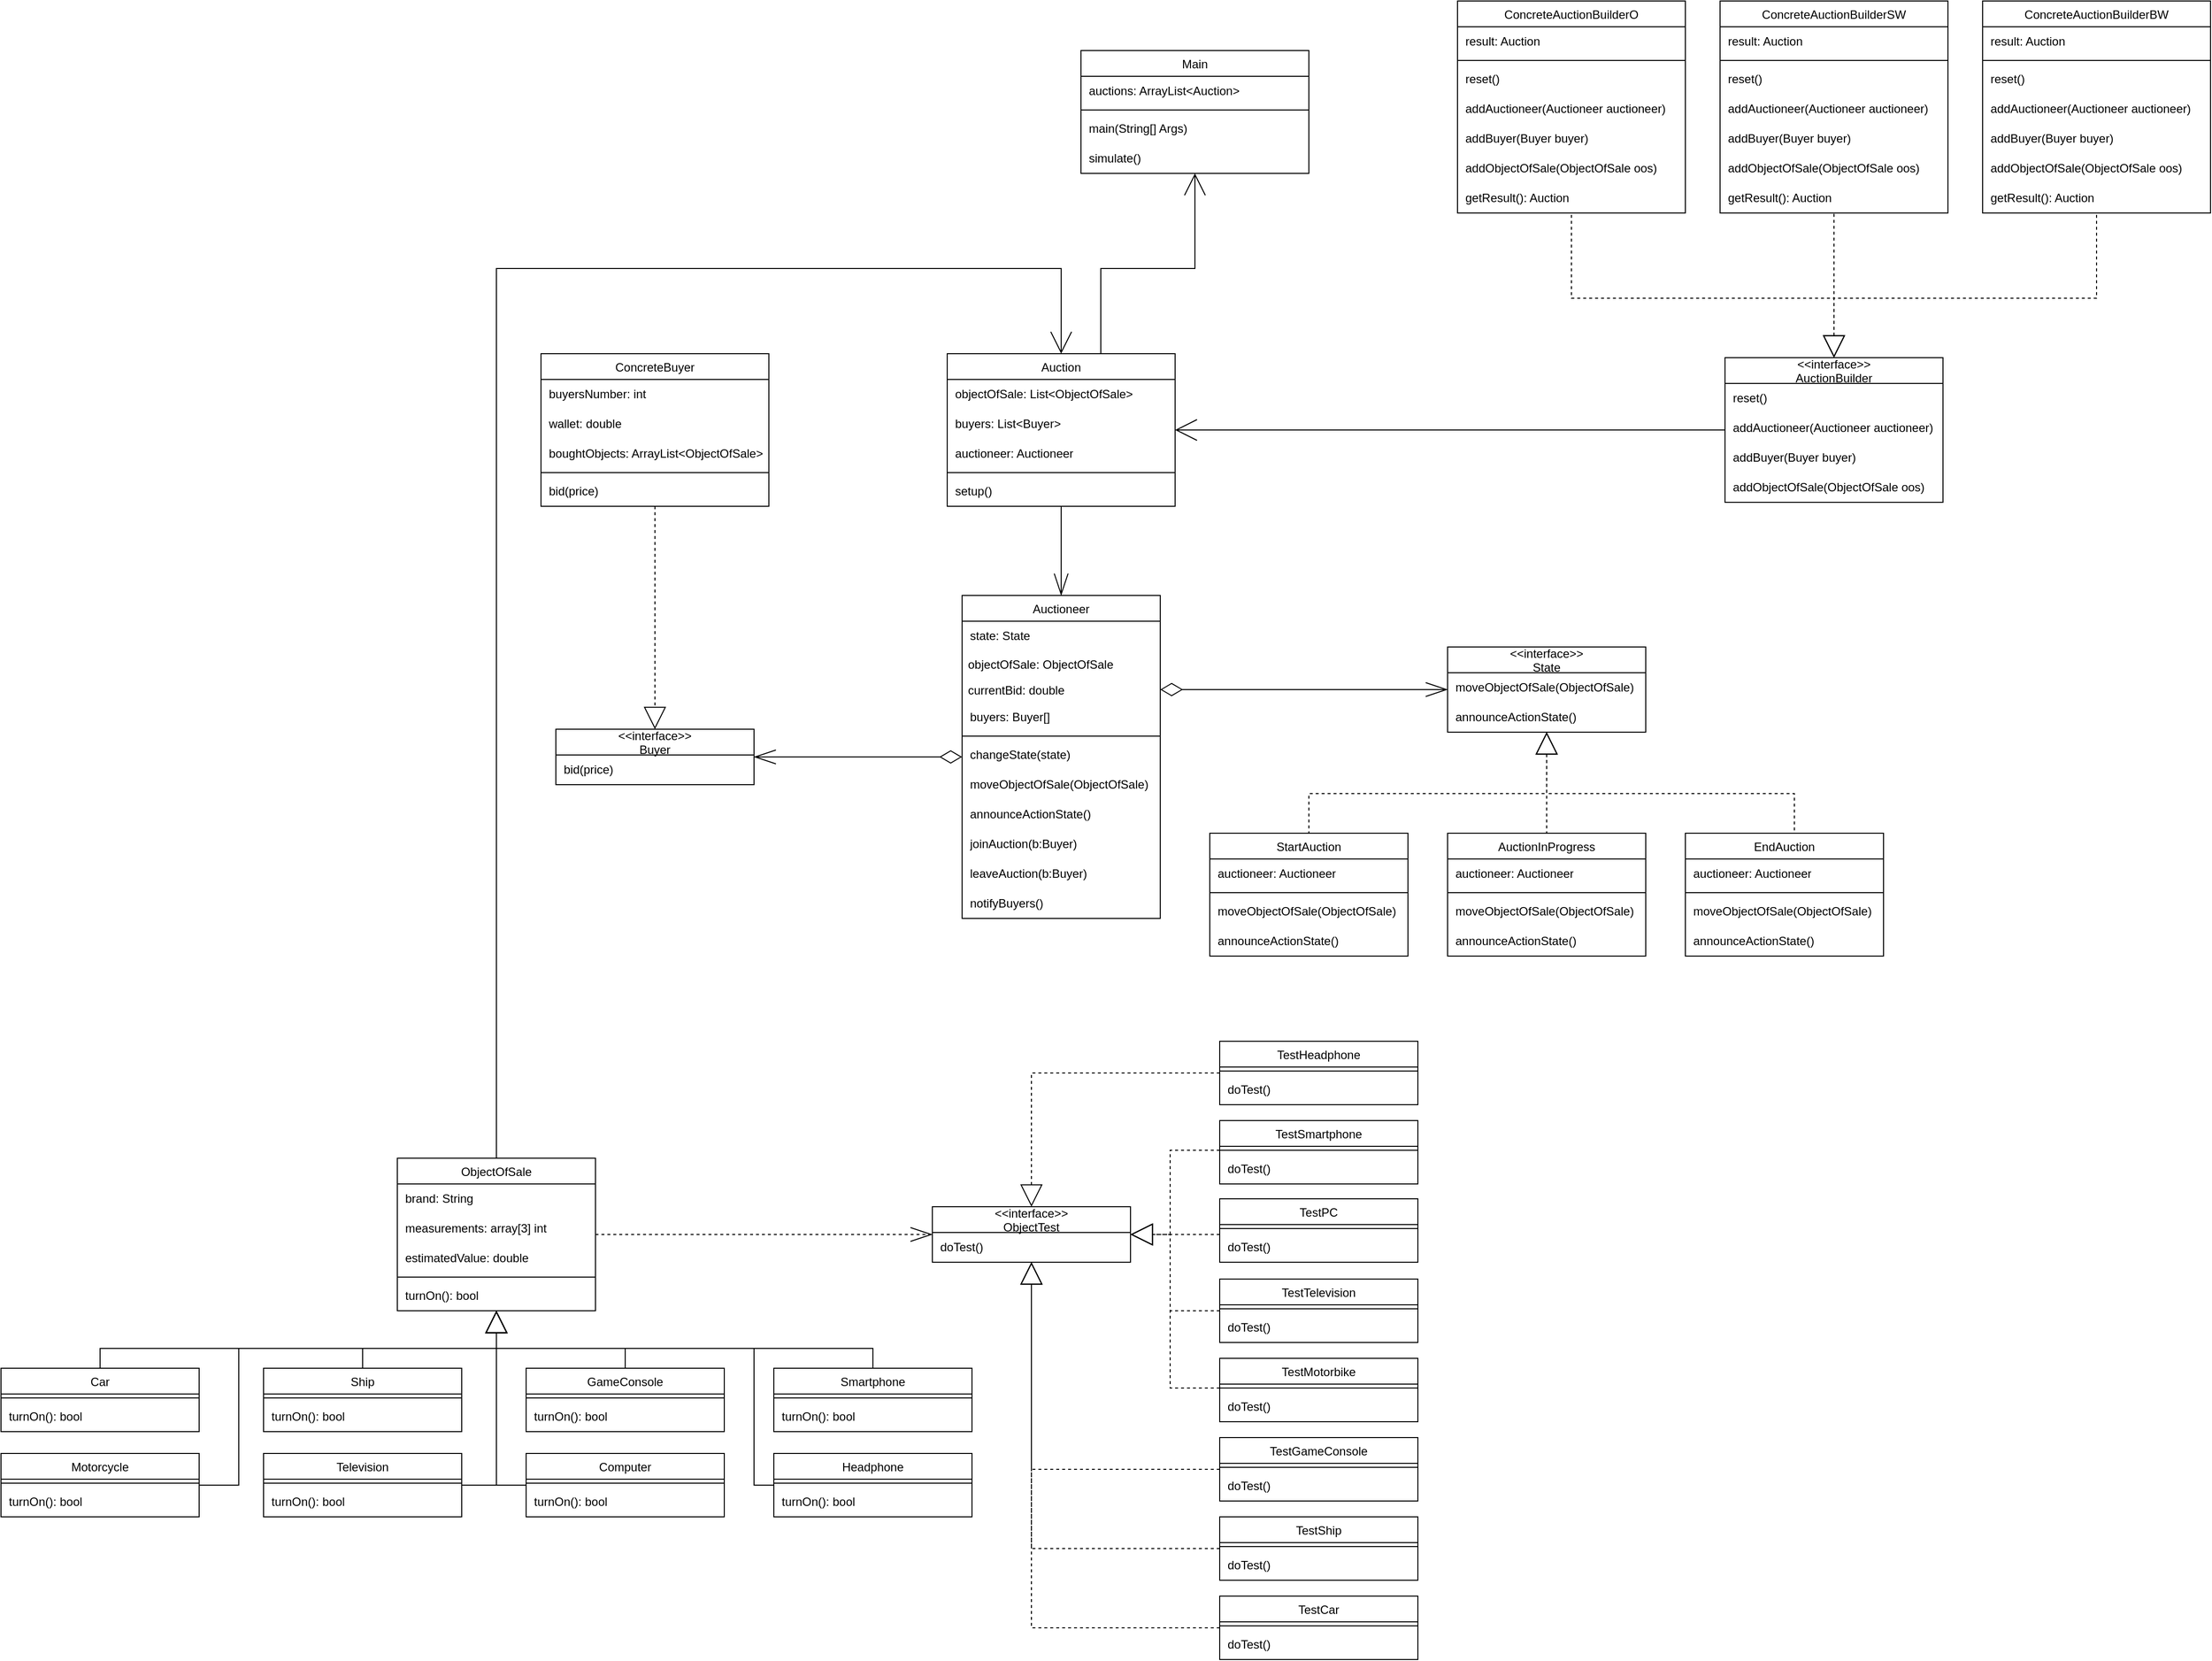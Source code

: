 <mxfile version="16.5.1" type="device"><diagram id="S0z_V49kgDmm9LstlY_D" name="Page-1"><mxGraphModel dx="1384" dy="865" grid="1" gridSize="10" guides="1" tooltips="1" connect="1" arrows="1" fold="1" page="1" pageScale="1" pageWidth="1169" pageHeight="827" math="0" shadow="0"><root><mxCell id="0"/><mxCell id="1" parent="0"/><mxCell id="JPZXqIhv289OIv8_Z3Oy-52" style="edgeStyle=orthogonalEdgeStyle;rounded=0;orthogonalLoop=1;jettySize=auto;html=1;endArrow=block;endFill=0;strokeWidth=1;endSize=20;entryX=0.5;entryY=1;entryDx=0;entryDy=0;exitX=0.5;exitY=0;exitDx=0;exitDy=0;" parent="1" source="BZrpKXPaEU6cfir1l4yu-30" target="BZrpKXPaEU6cfir1l4yu-25" edge="1"><mxGeometry relative="1" as="geometry"><mxPoint x="520.0" y="1272" as="targetPoint"/><Array as="points"><mxPoint x="120" y="1370"/><mxPoint x="520" y="1370"/></Array><mxPoint x="125" y="1430" as="sourcePoint"/></mxGeometry></mxCell><mxCell id="JPZXqIhv289OIv8_Z3Oy-53" style="edgeStyle=orthogonalEdgeStyle;rounded=0;orthogonalLoop=1;jettySize=auto;html=1;endArrow=block;endFill=0;endSize=20;entryX=0.5;entryY=1;entryDx=0;entryDy=0;exitX=0.5;exitY=0;exitDx=0;exitDy=0;" parent="1" source="BZrpKXPaEU6cfir1l4yu-38" target="BZrpKXPaEU6cfir1l4yu-25" edge="1"><mxGeometry relative="1" as="geometry"><mxPoint x="520.0" y="1272" as="targetPoint"/><Array as="points"><mxPoint x="385" y="1370"/><mxPoint x="520" y="1370"/></Array><mxPoint x="385" y="1430" as="sourcePoint"/></mxGeometry></mxCell><mxCell id="JPZXqIhv289OIv8_Z3Oy-54" style="edgeStyle=orthogonalEdgeStyle;rounded=0;orthogonalLoop=1;jettySize=auto;html=1;endArrow=block;endFill=0;endSize=20;exitX=0.5;exitY=0;exitDx=0;exitDy=0;" parent="1" source="BZrpKXPaEU6cfir1l4yu-42" target="BZrpKXPaEU6cfir1l4yu-25" edge="1"><mxGeometry relative="1" as="geometry"><mxPoint x="520.0" y="1272" as="targetPoint"/><Array as="points"><mxPoint x="650" y="1370"/><mxPoint x="520" y="1370"/></Array><mxPoint x="645" y="1430" as="sourcePoint"/></mxGeometry></mxCell><mxCell id="JPZXqIhv289OIv8_Z3Oy-55" style="edgeStyle=orthogonalEdgeStyle;rounded=0;orthogonalLoop=1;jettySize=auto;html=1;endArrow=block;endFill=0;endSize=20;entryX=0.5;entryY=1;entryDx=0;entryDy=0;exitX=0.5;exitY=0;exitDx=0;exitDy=0;" parent="1" source="BZrpKXPaEU6cfir1l4yu-46" target="BZrpKXPaEU6cfir1l4yu-25" edge="1"><mxGeometry relative="1" as="geometry"><mxPoint x="520.0" y="1272" as="targetPoint"/><Array as="points"><mxPoint x="900" y="1370"/><mxPoint x="520" y="1370"/></Array><mxPoint x="895" y="1430" as="sourcePoint"/></mxGeometry></mxCell><mxCell id="JPZXqIhv289OIv8_Z3Oy-96" style="edgeStyle=orthogonalEdgeStyle;rounded=0;orthogonalLoop=1;jettySize=auto;html=1;endArrow=block;endFill=0;endSize=20;strokeWidth=1;entryX=0.5;entryY=1;entryDx=0;entryDy=0;exitX=1;exitY=0.5;exitDx=0;exitDy=0;" parent="1" source="BZrpKXPaEU6cfir1l4yu-62" target="BZrpKXPaEU6cfir1l4yu-25" edge="1"><mxGeometry relative="1" as="geometry"><mxPoint x="520.0" y="1272" as="targetPoint"/><Array as="points"><mxPoint x="260" y="1508"/><mxPoint x="260" y="1370"/><mxPoint x="520" y="1370"/></Array><mxPoint x="230" y="1775" as="sourcePoint"/></mxGeometry></mxCell><mxCell id="JPZXqIhv289OIv8_Z3Oy-97" style="edgeStyle=orthogonalEdgeStyle;rounded=0;orthogonalLoop=1;jettySize=auto;html=1;endArrow=block;endFill=0;endSize=20;strokeWidth=1;exitX=1;exitY=0.5;exitDx=0;exitDy=0;entryX=0.5;entryY=1;entryDx=0;entryDy=0;" parent="1" source="BZrpKXPaEU6cfir1l4yu-58" target="BZrpKXPaEU6cfir1l4yu-25" edge="1"><mxGeometry relative="1" as="geometry"><mxPoint x="520" y="1302" as="targetPoint"/><Array as="points"><mxPoint x="520" y="1508"/></Array><mxPoint x="490" y="1775" as="sourcePoint"/></mxGeometry></mxCell><mxCell id="JPZXqIhv289OIv8_Z3Oy-98" style="edgeStyle=orthogonalEdgeStyle;rounded=0;orthogonalLoop=1;jettySize=auto;html=1;endArrow=block;endFill=0;endSize=20;strokeWidth=1;entryX=0.5;entryY=1;entryDx=0;entryDy=0;exitX=0;exitY=0.5;exitDx=0;exitDy=0;" parent="1" source="BZrpKXPaEU6cfir1l4yu-54" target="BZrpKXPaEU6cfir1l4yu-25" edge="1"><mxGeometry relative="1" as="geometry"><mxPoint x="520.0" y="1272" as="targetPoint"/><Array as="points"><mxPoint x="520" y="1508"/></Array><mxPoint x="550" y="1775" as="sourcePoint"/></mxGeometry></mxCell><mxCell id="JPZXqIhv289OIv8_Z3Oy-99" style="edgeStyle=orthogonalEdgeStyle;rounded=0;orthogonalLoop=1;jettySize=auto;html=1;endArrow=block;endFill=0;endSize=20;strokeWidth=1;exitX=0;exitY=0.5;exitDx=0;exitDy=0;" parent="1" source="BZrpKXPaEU6cfir1l4yu-50" target="BZrpKXPaEU6cfir1l4yu-25" edge="1"><mxGeometry relative="1" as="geometry"><mxPoint x="520.0" y="1272" as="targetPoint"/><Array as="points"><mxPoint x="780" y="1508"/><mxPoint x="780" y="1370"/><mxPoint x="520" y="1370"/></Array><mxPoint x="800" y="1745" as="sourcePoint"/></mxGeometry></mxCell><mxCell id="JPZXqIhv289OIv8_Z3Oy-118" style="edgeStyle=orthogonalEdgeStyle;rounded=0;orthogonalLoop=1;jettySize=auto;html=1;entryX=0.5;entryY=1;entryDx=0;entryDy=0;endArrow=block;endFill=0;endSize=20;strokeWidth=1;dashed=1;" parent="1" source="sy7Hfy2eWC3mroqziAC_-1" target="BZrpKXPaEU6cfir1l4yu-66" edge="1"><mxGeometry relative="1" as="geometry"><mxPoint x="1065" y="1360" as="targetPoint"/></mxGeometry></mxCell><mxCell id="JPZXqIhv289OIv8_Z3Oy-121" style="edgeStyle=orthogonalEdgeStyle;rounded=0;orthogonalLoop=1;jettySize=auto;html=1;dashed=1;endArrow=block;endFill=0;endSize=20;strokeWidth=1;entryX=1;entryY=0.5;entryDx=0;entryDy=0;" parent="1" source="sy7Hfy2eWC3mroqziAC_-15" target="BZrpKXPaEU6cfir1l4yu-66" edge="1"><mxGeometry relative="1" as="geometry"><mxPoint x="1170" y="1255" as="targetPoint"/><Array as="points"><mxPoint x="1200" y="1410"/><mxPoint x="1200" y="1255"/></Array></mxGeometry></mxCell><mxCell id="JPZXqIhv289OIv8_Z3Oy-119" style="edgeStyle=orthogonalEdgeStyle;rounded=0;orthogonalLoop=1;jettySize=auto;html=1;dashed=1;endArrow=block;endFill=0;endSize=20;strokeWidth=1;entryX=0.5;entryY=1;entryDx=0;entryDy=0;" parent="1" source="sy7Hfy2eWC3mroqziAC_-7" target="BZrpKXPaEU6cfir1l4yu-66" edge="1"><mxGeometry relative="1" as="geometry"><mxPoint x="1065" y="1360" as="targetPoint"/></mxGeometry></mxCell><mxCell id="JPZXqIhv289OIv8_Z3Oy-122" style="edgeStyle=orthogonalEdgeStyle;rounded=0;orthogonalLoop=1;jettySize=auto;html=1;dashed=1;endArrow=block;endFill=0;endSize=20;strokeWidth=1;entryX=1;entryY=0.5;entryDx=0;entryDy=0;" parent="1" source="sy7Hfy2eWC3mroqziAC_-18" target="BZrpKXPaEU6cfir1l4yu-66" edge="1"><mxGeometry relative="1" as="geometry"><mxPoint x="1170" y="1255" as="targetPoint"/><Array as="points"><mxPoint x="1200" y="1332"/><mxPoint x="1200" y="1255"/></Array></mxGeometry></mxCell><mxCell id="JPZXqIhv289OIv8_Z3Oy-120" style="edgeStyle=orthogonalEdgeStyle;rounded=0;orthogonalLoop=1;jettySize=auto;html=1;dashed=1;endArrow=block;endFill=0;endSize=20;strokeWidth=1;entryX=0.5;entryY=1;entryDx=0;entryDy=0;" parent="1" source="sy7Hfy2eWC3mroqziAC_-12" target="BZrpKXPaEU6cfir1l4yu-66" edge="1"><mxGeometry relative="1" as="geometry"><mxPoint x="1065" y="1360" as="targetPoint"/></mxGeometry></mxCell><mxCell id="JPZXqIhv289OIv8_Z3Oy-123" style="edgeStyle=orthogonalEdgeStyle;rounded=0;orthogonalLoop=1;jettySize=auto;html=1;dashed=1;endArrow=block;endFill=0;endSize=20;strokeWidth=1;" parent="1" source="sy7Hfy2eWC3mroqziAC_-21" target="BZrpKXPaEU6cfir1l4yu-66" edge="1"><mxGeometry relative="1" as="geometry"><mxPoint x="1170" y="1255" as="targetPoint"/><Array as="points"><mxPoint x="1240" y="1255"/><mxPoint x="1240" y="1255"/></Array></mxGeometry></mxCell><mxCell id="JPZXqIhv289OIv8_Z3Oy-124" style="edgeStyle=orthogonalEdgeStyle;rounded=0;orthogonalLoop=1;jettySize=auto;html=1;dashed=1;endArrow=block;endFill=0;endSize=20;strokeWidth=1;entryX=1;entryY=0.5;entryDx=0;entryDy=0;" parent="1" source="sy7Hfy2eWC3mroqziAC_-24" target="BZrpKXPaEU6cfir1l4yu-66" edge="1"><mxGeometry relative="1" as="geometry"><mxPoint x="1170" y="1255" as="targetPoint"/><Array as="points"><mxPoint x="1200" y="1170"/><mxPoint x="1200" y="1255"/></Array></mxGeometry></mxCell><mxCell id="JPZXqIhv289OIv8_Z3Oy-125" style="edgeStyle=orthogonalEdgeStyle;rounded=0;orthogonalLoop=1;jettySize=auto;html=1;dashed=1;endArrow=block;endFill=0;endSize=20;strokeWidth=1;entryX=0.5;entryY=0;entryDx=0;entryDy=0;" parent="1" source="sy7Hfy2eWC3mroqziAC_-27" target="BZrpKXPaEU6cfir1l4yu-66" edge="1"><mxGeometry relative="1" as="geometry"><mxPoint x="1065" y="1150" as="targetPoint"/></mxGeometry></mxCell><mxCell id="JPZXqIhv289OIv8_Z3Oy-126" style="edgeStyle=orthogonalEdgeStyle;rounded=0;orthogonalLoop=1;jettySize=auto;html=1;dashed=1;endArrow=openThin;endFill=0;endSize=20;strokeWidth=1;exitX=1;exitY=0.5;exitDx=0;exitDy=0;entryX=0;entryY=0.5;entryDx=0;entryDy=0;" parent="1" source="BZrpKXPaEU6cfir1l4yu-25" target="BZrpKXPaEU6cfir1l4yu-66" edge="1"><mxGeometry relative="1" as="geometry"><mxPoint x="620" y="1255" as="sourcePoint"/><mxPoint x="920" y="1255" as="targetPoint"/></mxGeometry></mxCell><mxCell id="JPZXqIhv289OIv8_Z3Oy-169" style="edgeStyle=orthogonalEdgeStyle;rounded=0;orthogonalLoop=1;jettySize=auto;html=1;startArrow=none;startFill=0;startSize=20;endArrow=openThin;endFill=0;endSize=20;strokeWidth=1;entryX=0.5;entryY=0;entryDx=0;entryDy=0;exitX=0.5;exitY=1;exitDx=0;exitDy=0;" parent="1" source="BZrpKXPaEU6cfir1l4yu-20" target="wPXCqgzcHqUzx6HXHm6y-69" edge="1"><mxGeometry relative="1" as="geometry"><mxPoint x="1090" y="1000" as="sourcePoint"/><Array as="points"><mxPoint x="1090" y="590"/><mxPoint x="1090" y="590"/></Array></mxGeometry></mxCell><mxCell id="JPZXqIhv289OIv8_Z3Oy-168" style="edgeStyle=orthogonalEdgeStyle;rounded=0;orthogonalLoop=1;jettySize=auto;html=1;dashed=1;startArrow=none;startFill=0;startSize=20;endArrow=block;endFill=0;endSize=20;strokeWidth=1;entryX=0.5;entryY=0;entryDx=0;entryDy=0;exitX=0.5;exitY=1;exitDx=0;exitDy=0;" parent="1" source="BZrpKXPaEU6cfir1l4yu-11" target="BZrpKXPaEU6cfir1l4yu-5" edge="1"><mxGeometry relative="1" as="geometry"><mxPoint x="675" y="1000" as="sourcePoint"/><mxPoint x="675" y="878" as="targetPoint"/></mxGeometry></mxCell><mxCell id="JPZXqIhv289OIv8_Z3Oy-167" style="edgeStyle=orthogonalEdgeStyle;rounded=0;orthogonalLoop=1;jettySize=auto;html=1;endArrow=openThin;endFill=0;endSize=20;strokeWidth=1;startArrow=diamondThin;startFill=0;startSize=20;exitX=0;exitY=0.5;exitDx=0;exitDy=0;entryX=1;entryY=0.5;entryDx=0;entryDy=0;" parent="1" source="wPXCqgzcHqUzx6HXHm6y-69" target="BZrpKXPaEU6cfir1l4yu-5" edge="1"><mxGeometry relative="1" as="geometry"><mxPoint x="780" y="773" as="targetPoint"/></mxGeometry></mxCell><mxCell id="wPXCqgzcHqUzx6HXHm6y-69" value="Auctioneer" style="swimlane;fontStyle=0;childLayout=stackLayout;horizontal=1;startSize=26;fillColor=none;horizontalStack=0;resizeParent=1;resizeParentMax=0;resizeLast=0;collapsible=1;marginBottom=0;" parent="1" vertex="1"><mxGeometry x="990" y="610" width="200" height="326" as="geometry"/></mxCell><mxCell id="wPXCqgzcHqUzx6HXHm6y-56" value="state: State" style="shape=partialRectangle;html=1;whiteSpace=wrap;connectable=0;fillColor=none;top=0;left=0;bottom=0;right=0;align=left;spacingLeft=6;overflow=hidden;" parent="wPXCqgzcHqUzx6HXHm6y-69" vertex="1"><mxGeometry y="26" width="200" height="30" as="geometry"/></mxCell><mxCell id="wPXCqgzcHqUzx6HXHm6y-71" value="objectOfSale: ObjectOfSale" style="text;strokeColor=none;fillColor=none;align=left;verticalAlign=top;spacingLeft=4;spacingRight=4;overflow=hidden;rotatable=0;points=[[0,0.5],[1,0.5]];portConstraint=eastwest;" parent="wPXCqgzcHqUzx6HXHm6y-69" vertex="1"><mxGeometry y="56" width="200" height="26" as="geometry"/></mxCell><mxCell id="wPXCqgzcHqUzx6HXHm6y-74" value="currentBid: double" style="text;strokeColor=none;fillColor=none;align=left;verticalAlign=top;spacingLeft=4;spacingRight=4;overflow=hidden;rotatable=0;points=[[0,0.5],[1,0.5]];portConstraint=eastwest;" parent="wPXCqgzcHqUzx6HXHm6y-69" vertex="1"><mxGeometry y="82" width="200" height="26" as="geometry"/></mxCell><mxCell id="BZrpKXPaEU6cfir1l4yu-1" value="buyers: Buyer[]" style="shape=partialRectangle;html=1;whiteSpace=wrap;connectable=0;fillColor=none;top=0;left=0;bottom=0;right=0;align=left;spacingLeft=6;overflow=hidden;" parent="wPXCqgzcHqUzx6HXHm6y-69" vertex="1"><mxGeometry y="108" width="200" height="30" as="geometry"/></mxCell><mxCell id="wPXCqgzcHqUzx6HXHm6y-73" value="" style="line;strokeWidth=1;fillColor=none;align=left;verticalAlign=middle;spacingTop=-1;spacingLeft=3;spacingRight=3;rotatable=0;labelPosition=right;points=[];portConstraint=eastwest;" parent="wPXCqgzcHqUzx6HXHm6y-69" vertex="1"><mxGeometry y="138" width="200" height="8" as="geometry"/></mxCell><mxCell id="BZrpKXPaEU6cfir1l4yu-76" value="changeState(state)" style="shape=partialRectangle;html=1;whiteSpace=wrap;connectable=0;fillColor=none;top=0;left=0;bottom=0;right=0;align=left;spacingLeft=6;overflow=hidden;" parent="wPXCqgzcHqUzx6HXHm6y-69" vertex="1"><mxGeometry y="146" width="200" height="30" as="geometry"/></mxCell><mxCell id="wPXCqgzcHqUzx6HXHm6y-76" value="moveObjectOfSale(ObjectOfSale)" style="shape=partialRectangle;html=1;whiteSpace=wrap;connectable=0;fillColor=none;top=0;left=0;bottom=0;right=0;align=left;spacingLeft=6;overflow=hidden;" parent="wPXCqgzcHqUzx6HXHm6y-69" vertex="1"><mxGeometry y="176" width="200" height="30" as="geometry"/></mxCell><mxCell id="wPXCqgzcHqUzx6HXHm6y-77" value="announceActionState()" style="shape=partialRectangle;html=1;whiteSpace=wrap;connectable=0;fillColor=none;top=0;left=0;bottom=0;right=0;align=left;spacingLeft=6;overflow=hidden;" parent="wPXCqgzcHqUzx6HXHm6y-69" vertex="1"><mxGeometry y="206" width="200" height="30" as="geometry"/></mxCell><mxCell id="BZrpKXPaEU6cfir1l4yu-2" value="joinAuction(b:Buyer)" style="shape=partialRectangle;html=1;whiteSpace=wrap;connectable=0;fillColor=none;top=0;left=0;bottom=0;right=0;align=left;spacingLeft=6;overflow=hidden;" parent="wPXCqgzcHqUzx6HXHm6y-69" vertex="1"><mxGeometry y="236" width="200" height="30" as="geometry"/></mxCell><mxCell id="BZrpKXPaEU6cfir1l4yu-3" value="leaveAuction(b:Buyer)" style="shape=partialRectangle;html=1;whiteSpace=wrap;connectable=0;fillColor=none;top=0;left=0;bottom=0;right=0;align=left;spacingLeft=6;overflow=hidden;" parent="wPXCqgzcHqUzx6HXHm6y-69" vertex="1"><mxGeometry y="266" width="200" height="30" as="geometry"/></mxCell><mxCell id="BZrpKXPaEU6cfir1l4yu-4" value="notifyBuyers()" style="shape=partialRectangle;html=1;whiteSpace=wrap;connectable=0;fillColor=none;top=0;left=0;bottom=0;right=0;align=left;spacingLeft=6;overflow=hidden;" parent="wPXCqgzcHqUzx6HXHm6y-69" vertex="1"><mxGeometry y="296" width="200" height="30" as="geometry"/></mxCell><mxCell id="wPXCqgzcHqUzx6HXHm6y-105" style="edgeStyle=orthogonalEdgeStyle;rounded=0;orthogonalLoop=1;jettySize=auto;html=1;entryX=0.5;entryY=0;entryDx=0;entryDy=0;startArrow=block;startFill=0;startSize=20;endArrow=none;endFill=0;endSize=20;dashed=1;" parent="1" source="wPXCqgzcHqUzx6HXHm6y-78" target="wPXCqgzcHqUzx6HXHm6y-86" edge="1"><mxGeometry relative="1" as="geometry"><Array as="points"><mxPoint x="1580" y="810"/><mxPoint x="1340" y="810"/></Array></mxGeometry></mxCell><mxCell id="wPXCqgzcHqUzx6HXHm6y-108" style="edgeStyle=orthogonalEdgeStyle;rounded=0;orthogonalLoop=1;jettySize=auto;html=1;dashed=1;startArrow=block;startFill=0;startSize=20;endArrow=none;endFill=0;endSize=20;entryX=0.5;entryY=0;entryDx=0;entryDy=0;" parent="1" source="wPXCqgzcHqUzx6HXHm6y-78" target="wPXCqgzcHqUzx6HXHm6y-94" edge="1"><mxGeometry relative="1" as="geometry"><Array as="points"/><mxPoint x="1610" y="830" as="targetPoint"/></mxGeometry></mxCell><mxCell id="wPXCqgzcHqUzx6HXHm6y-110" style="edgeStyle=orthogonalEdgeStyle;rounded=0;orthogonalLoop=1;jettySize=auto;html=1;entryX=0.5;entryY=0;entryDx=0;entryDy=0;dashed=1;startArrow=block;startFill=0;startSize=20;endArrow=none;endFill=0;endSize=20;" parent="1" source="wPXCqgzcHqUzx6HXHm6y-78" target="wPXCqgzcHqUzx6HXHm6y-99" edge="1"><mxGeometry relative="1" as="geometry"><Array as="points"><mxPoint x="1580" y="810"/><mxPoint x="1830" y="810"/><mxPoint x="1830" y="850"/></Array></mxGeometry></mxCell><mxCell id="wPXCqgzcHqUzx6HXHm6y-78" value="&lt;&lt;interface&gt;&gt;&#10;State" style="swimlane;fontStyle=0;childLayout=stackLayout;horizontal=1;startSize=26;fillColor=none;horizontalStack=0;resizeParent=1;resizeParentMax=0;resizeLast=0;collapsible=1;marginBottom=0;" parent="1" vertex="1"><mxGeometry x="1480" y="662" width="200" height="86" as="geometry"/></mxCell><mxCell id="wPXCqgzcHqUzx6HXHm6y-84" value="moveObjectOfSale(ObjectOfSale)" style="shape=partialRectangle;html=1;whiteSpace=wrap;connectable=0;fillColor=none;top=0;left=0;bottom=0;right=0;align=left;spacingLeft=6;overflow=hidden;" parent="wPXCqgzcHqUzx6HXHm6y-78" vertex="1"><mxGeometry y="26" width="200" height="30" as="geometry"/></mxCell><mxCell id="wPXCqgzcHqUzx6HXHm6y-85" value="announceActionState()" style="shape=partialRectangle;html=1;whiteSpace=wrap;connectable=0;fillColor=none;top=0;left=0;bottom=0;right=0;align=left;spacingLeft=6;overflow=hidden;" parent="wPXCqgzcHqUzx6HXHm6y-78" vertex="1"><mxGeometry y="56" width="200" height="30" as="geometry"/></mxCell><mxCell id="wPXCqgzcHqUzx6HXHm6y-86" value="StartAuction" style="swimlane;fontStyle=0;childLayout=stackLayout;horizontal=1;startSize=26;fillColor=none;horizontalStack=0;resizeParent=1;resizeParentMax=0;resizeLast=0;collapsible=1;marginBottom=0;" parent="1" vertex="1"><mxGeometry x="1240" y="850" width="200" height="124" as="geometry"/></mxCell><mxCell id="wPXCqgzcHqUzx6HXHm6y-87" value="auctioneer: Auctioneer" style="shape=partialRectangle;html=1;whiteSpace=wrap;connectable=0;fillColor=none;top=0;left=0;bottom=0;right=0;align=left;spacingLeft=6;overflow=hidden;" parent="wPXCqgzcHqUzx6HXHm6y-86" vertex="1"><mxGeometry y="26" width="200" height="30" as="geometry"/></mxCell><mxCell id="wPXCqgzcHqUzx6HXHm6y-90" value="" style="line;strokeWidth=1;fillColor=none;align=left;verticalAlign=middle;spacingTop=-1;spacingLeft=3;spacingRight=3;rotatable=0;labelPosition=right;points=[];portConstraint=eastwest;" parent="wPXCqgzcHqUzx6HXHm6y-86" vertex="1"><mxGeometry y="56" width="200" height="8" as="geometry"/></mxCell><mxCell id="wPXCqgzcHqUzx6HXHm6y-92" value="moveObjectOfSale(ObjectOfSale)" style="shape=partialRectangle;html=1;whiteSpace=wrap;connectable=0;fillColor=none;top=0;left=0;bottom=0;right=0;align=left;spacingLeft=6;overflow=hidden;" parent="wPXCqgzcHqUzx6HXHm6y-86" vertex="1"><mxGeometry y="64" width="200" height="30" as="geometry"/></mxCell><mxCell id="wPXCqgzcHqUzx6HXHm6y-93" value="announceActionState()" style="shape=partialRectangle;html=1;whiteSpace=wrap;connectable=0;fillColor=none;top=0;left=0;bottom=0;right=0;align=left;spacingLeft=6;overflow=hidden;" parent="wPXCqgzcHqUzx6HXHm6y-86" vertex="1"><mxGeometry y="94" width="200" height="30" as="geometry"/></mxCell><mxCell id="wPXCqgzcHqUzx6HXHm6y-94" value="AuctionInProgress" style="swimlane;fontStyle=0;childLayout=stackLayout;horizontal=1;startSize=26;fillColor=none;horizontalStack=0;resizeParent=1;resizeParentMax=0;resizeLast=0;collapsible=1;marginBottom=0;" parent="1" vertex="1"><mxGeometry x="1480" y="850" width="200" height="124" as="geometry"/></mxCell><mxCell id="wPXCqgzcHqUzx6HXHm6y-95" value="auctioneer: Auctioneer" style="shape=partialRectangle;html=1;whiteSpace=wrap;connectable=0;fillColor=none;top=0;left=0;bottom=0;right=0;align=left;spacingLeft=6;overflow=hidden;" parent="wPXCqgzcHqUzx6HXHm6y-94" vertex="1"><mxGeometry y="26" width="200" height="30" as="geometry"/></mxCell><mxCell id="wPXCqgzcHqUzx6HXHm6y-96" value="" style="line;strokeWidth=1;fillColor=none;align=left;verticalAlign=middle;spacingTop=-1;spacingLeft=3;spacingRight=3;rotatable=0;labelPosition=right;points=[];portConstraint=eastwest;" parent="wPXCqgzcHqUzx6HXHm6y-94" vertex="1"><mxGeometry y="56" width="200" height="8" as="geometry"/></mxCell><mxCell id="wPXCqgzcHqUzx6HXHm6y-97" value="moveObjectOfSale(ObjectOfSale)" style="shape=partialRectangle;html=1;whiteSpace=wrap;connectable=0;fillColor=none;top=0;left=0;bottom=0;right=0;align=left;spacingLeft=6;overflow=hidden;" parent="wPXCqgzcHqUzx6HXHm6y-94" vertex="1"><mxGeometry y="64" width="200" height="30" as="geometry"/></mxCell><mxCell id="wPXCqgzcHqUzx6HXHm6y-98" value="announceActionState()" style="shape=partialRectangle;html=1;whiteSpace=wrap;connectable=0;fillColor=none;top=0;left=0;bottom=0;right=0;align=left;spacingLeft=6;overflow=hidden;" parent="wPXCqgzcHqUzx6HXHm6y-94" vertex="1"><mxGeometry y="94" width="200" height="30" as="geometry"/></mxCell><mxCell id="wPXCqgzcHqUzx6HXHm6y-99" value="EndAuction" style="swimlane;fontStyle=0;childLayout=stackLayout;horizontal=1;startSize=26;fillColor=none;horizontalStack=0;resizeParent=1;resizeParentMax=0;resizeLast=0;collapsible=1;marginBottom=0;" parent="1" vertex="1"><mxGeometry x="1720" y="850" width="200" height="124" as="geometry"/></mxCell><mxCell id="wPXCqgzcHqUzx6HXHm6y-100" value="auctioneer: Auctioneer" style="shape=partialRectangle;html=1;whiteSpace=wrap;connectable=0;fillColor=none;top=0;left=0;bottom=0;right=0;align=left;spacingLeft=6;overflow=hidden;" parent="wPXCqgzcHqUzx6HXHm6y-99" vertex="1"><mxGeometry y="26" width="200" height="30" as="geometry"/></mxCell><mxCell id="wPXCqgzcHqUzx6HXHm6y-101" value="" style="line;strokeWidth=1;fillColor=none;align=left;verticalAlign=middle;spacingTop=-1;spacingLeft=3;spacingRight=3;rotatable=0;labelPosition=right;points=[];portConstraint=eastwest;" parent="wPXCqgzcHqUzx6HXHm6y-99" vertex="1"><mxGeometry y="56" width="200" height="8" as="geometry"/></mxCell><mxCell id="wPXCqgzcHqUzx6HXHm6y-102" value="moveObjectOfSale(ObjectOfSale)" style="shape=partialRectangle;html=1;whiteSpace=wrap;connectable=0;fillColor=none;top=0;left=0;bottom=0;right=0;align=left;spacingLeft=6;overflow=hidden;" parent="wPXCqgzcHqUzx6HXHm6y-99" vertex="1"><mxGeometry y="64" width="200" height="30" as="geometry"/></mxCell><mxCell id="wPXCqgzcHqUzx6HXHm6y-103" value="announceActionState()" style="shape=partialRectangle;html=1;whiteSpace=wrap;connectable=0;fillColor=none;top=0;left=0;bottom=0;right=0;align=left;spacingLeft=6;overflow=hidden;" parent="wPXCqgzcHqUzx6HXHm6y-99" vertex="1"><mxGeometry y="94" width="200" height="30" as="geometry"/></mxCell><mxCell id="wPXCqgzcHqUzx6HXHm6y-104" style="edgeStyle=orthogonalEdgeStyle;rounded=0;orthogonalLoop=1;jettySize=auto;html=1;startArrow=diamondThin;startFill=0;endSize=20;startSize=20;endArrow=openThin;endFill=0;" parent="1" source="wPXCqgzcHqUzx6HXHm6y-74" target="wPXCqgzcHqUzx6HXHm6y-78" edge="1"><mxGeometry relative="1" as="geometry"/></mxCell><mxCell id="wPXCqgzcHqUzx6HXHm6y-160" style="edgeStyle=orthogonalEdgeStyle;rounded=0;orthogonalLoop=1;jettySize=auto;html=1;entryX=0.5;entryY=1;entryDx=0;entryDy=0;dashed=1;startArrow=block;startFill=0;startSize=20;endArrow=none;endFill=0;endSize=20;" parent="1" source="wPXCqgzcHqUzx6HXHm6y-119" target="wPXCqgzcHqUzx6HXHm6y-122" edge="1"><mxGeometry relative="1" as="geometry"><Array as="points"><mxPoint x="1870" y="310"/><mxPoint x="1605" y="310"/></Array></mxGeometry></mxCell><mxCell id="wPXCqgzcHqUzx6HXHm6y-161" style="edgeStyle=orthogonalEdgeStyle;rounded=0;orthogonalLoop=1;jettySize=auto;html=1;entryX=0.5;entryY=1;entryDx=0;entryDy=0;dashed=1;startArrow=block;startFill=0;startSize=20;endArrow=none;endFill=0;endSize=20;" parent="1" source="wPXCqgzcHqUzx6HXHm6y-119" target="wPXCqgzcHqUzx6HXHm6y-126" edge="1"><mxGeometry relative="1" as="geometry"><Array as="points"/></mxGeometry></mxCell><mxCell id="wPXCqgzcHqUzx6HXHm6y-162" style="edgeStyle=orthogonalEdgeStyle;rounded=0;orthogonalLoop=1;jettySize=auto;html=1;entryX=0.5;entryY=1;entryDx=0;entryDy=0;dashed=1;startArrow=block;startFill=0;startSize=20;endArrow=none;endFill=0;endSize=20;" parent="1" source="wPXCqgzcHqUzx6HXHm6y-119" target="wPXCqgzcHqUzx6HXHm6y-130" edge="1"><mxGeometry relative="1" as="geometry"><Array as="points"><mxPoint x="1870" y="310"/><mxPoint x="2135" y="310"/></Array></mxGeometry></mxCell><mxCell id="wPXCqgzcHqUzx6HXHm6y-119" value="&lt;&lt;interface&gt;&gt;&#10;AuctionBuilder" style="swimlane;fontStyle=0;childLayout=stackLayout;horizontal=1;startSize=26;fillColor=none;horizontalStack=0;resizeParent=1;resizeParentMax=0;resizeLast=0;collapsible=1;marginBottom=0;" parent="1" vertex="1"><mxGeometry x="1760" y="370" width="220" height="146" as="geometry"/></mxCell><mxCell id="wPXCqgzcHqUzx6HXHm6y-121" value="reset()" style="shape=partialRectangle;html=1;whiteSpace=wrap;connectable=0;fillColor=none;top=0;left=0;bottom=0;right=0;align=left;spacingLeft=6;overflow=hidden;" parent="wPXCqgzcHqUzx6HXHm6y-119" vertex="1"><mxGeometry y="26" width="220" height="30" as="geometry"/></mxCell><mxCell id="wPXCqgzcHqUzx6HXHm6y-143" value="addAuctioneer(Auctioneer auctioneer)" style="shape=partialRectangle;html=1;whiteSpace=wrap;connectable=0;fillColor=none;top=0;left=0;bottom=0;right=0;align=left;spacingLeft=6;overflow=hidden;" parent="wPXCqgzcHqUzx6HXHm6y-119" vertex="1"><mxGeometry y="56" width="220" height="30" as="geometry"/></mxCell><mxCell id="wPXCqgzcHqUzx6HXHm6y-144" value="addBuyer(Buyer buyer)" style="shape=partialRectangle;html=1;whiteSpace=wrap;connectable=0;fillColor=none;top=0;left=0;bottom=0;right=0;align=left;spacingLeft=6;overflow=hidden;" parent="wPXCqgzcHqUzx6HXHm6y-119" vertex="1"><mxGeometry y="86" width="220" height="30" as="geometry"/></mxCell><mxCell id="wPXCqgzcHqUzx6HXHm6y-145" value="addObjectOfSale(ObjectOfSale oos)" style="shape=partialRectangle;html=1;whiteSpace=wrap;connectable=0;fillColor=none;top=0;left=0;bottom=0;right=0;align=left;spacingLeft=6;overflow=hidden;" parent="wPXCqgzcHqUzx6HXHm6y-119" vertex="1"><mxGeometry y="116" width="220" height="30" as="geometry"/></mxCell><mxCell id="wPXCqgzcHqUzx6HXHm6y-122" value="ConcreteAuctionBuilderO" style="swimlane;fontStyle=0;childLayout=stackLayout;horizontal=1;startSize=26;fillColor=none;horizontalStack=0;resizeParent=1;resizeParentMax=0;resizeLast=0;collapsible=1;marginBottom=0;" parent="1" vertex="1"><mxGeometry x="1490" y="10" width="230" height="214" as="geometry"/></mxCell><mxCell id="wPXCqgzcHqUzx6HXHm6y-125" value="result: Auction" style="shape=partialRectangle;html=1;whiteSpace=wrap;connectable=0;fillColor=none;top=0;left=0;bottom=0;right=0;align=left;spacingLeft=6;overflow=hidden;" parent="wPXCqgzcHqUzx6HXHm6y-122" vertex="1"><mxGeometry y="26" width="230" height="30" as="geometry"/></mxCell><mxCell id="wPXCqgzcHqUzx6HXHm6y-123" value="" style="line;strokeWidth=1;fillColor=none;align=left;verticalAlign=middle;spacingTop=-1;spacingLeft=3;spacingRight=3;rotatable=0;labelPosition=right;points=[];portConstraint=eastwest;" parent="wPXCqgzcHqUzx6HXHm6y-122" vertex="1"><mxGeometry y="56" width="230" height="8" as="geometry"/></mxCell><mxCell id="wPXCqgzcHqUzx6HXHm6y-124" value="reset()" style="shape=partialRectangle;html=1;whiteSpace=wrap;connectable=0;fillColor=none;top=0;left=0;bottom=0;right=0;align=left;spacingLeft=6;overflow=hidden;" parent="wPXCqgzcHqUzx6HXHm6y-122" vertex="1"><mxGeometry y="64" width="230" height="30" as="geometry"/></mxCell><mxCell id="A4-7nWoFCPtWNbBSR__x-3" value="addAuctioneer(Auctioneer auctioneer)" style="shape=partialRectangle;html=1;whiteSpace=wrap;connectable=0;fillColor=none;top=0;left=0;bottom=0;right=0;align=left;spacingLeft=6;overflow=hidden;" vertex="1" parent="wPXCqgzcHqUzx6HXHm6y-122"><mxGeometry y="94" width="230" height="30" as="geometry"/></mxCell><mxCell id="A4-7nWoFCPtWNbBSR__x-6" value="addBuyer(Buyer buyer)" style="shape=partialRectangle;html=1;whiteSpace=wrap;connectable=0;fillColor=none;top=0;left=0;bottom=0;right=0;align=left;spacingLeft=6;overflow=hidden;" vertex="1" parent="wPXCqgzcHqUzx6HXHm6y-122"><mxGeometry y="124" width="230" height="30" as="geometry"/></mxCell><mxCell id="A4-7nWoFCPtWNbBSR__x-9" value="addObjectOfSale(ObjectOfSale oos)" style="shape=partialRectangle;html=1;whiteSpace=wrap;connectable=0;fillColor=none;top=0;left=0;bottom=0;right=0;align=left;spacingLeft=6;overflow=hidden;" vertex="1" parent="wPXCqgzcHqUzx6HXHm6y-122"><mxGeometry y="154" width="230" height="30" as="geometry"/></mxCell><mxCell id="wPXCqgzcHqUzx6HXHm6y-154" value="getResult(): Auction" style="shape=partialRectangle;html=1;whiteSpace=wrap;connectable=0;fillColor=none;top=0;left=0;bottom=0;right=0;align=left;spacingLeft=6;overflow=hidden;" parent="wPXCqgzcHqUzx6HXHm6y-122" vertex="1"><mxGeometry y="184" width="230" height="30" as="geometry"/></mxCell><mxCell id="wPXCqgzcHqUzx6HXHm6y-126" value="ConcreteAuctionBuilderSW" style="swimlane;fontStyle=0;childLayout=stackLayout;horizontal=1;startSize=26;fillColor=none;horizontalStack=0;resizeParent=1;resizeParentMax=0;resizeLast=0;collapsible=1;marginBottom=0;" parent="1" vertex="1"><mxGeometry x="1755" y="10" width="230" height="214" as="geometry"/></mxCell><mxCell id="wPXCqgzcHqUzx6HXHm6y-127" value="result: Auction" style="shape=partialRectangle;html=1;whiteSpace=wrap;connectable=0;fillColor=none;top=0;left=0;bottom=0;right=0;align=left;spacingLeft=6;overflow=hidden;" parent="wPXCqgzcHqUzx6HXHm6y-126" vertex="1"><mxGeometry y="26" width="230" height="30" as="geometry"/></mxCell><mxCell id="wPXCqgzcHqUzx6HXHm6y-128" value="" style="line;strokeWidth=1;fillColor=none;align=left;verticalAlign=middle;spacingTop=-1;spacingLeft=3;spacingRight=3;rotatable=0;labelPosition=right;points=[];portConstraint=eastwest;" parent="wPXCqgzcHqUzx6HXHm6y-126" vertex="1"><mxGeometry y="56" width="230" height="8" as="geometry"/></mxCell><mxCell id="wPXCqgzcHqUzx6HXHm6y-146" value="reset()" style="shape=partialRectangle;html=1;whiteSpace=wrap;connectable=0;fillColor=none;top=0;left=0;bottom=0;right=0;align=left;spacingLeft=6;overflow=hidden;" parent="wPXCqgzcHqUzx6HXHm6y-126" vertex="1"><mxGeometry y="64" width="230" height="30" as="geometry"/></mxCell><mxCell id="A4-7nWoFCPtWNbBSR__x-2" value="addAuctioneer(Auctioneer auctioneer)" style="shape=partialRectangle;html=1;whiteSpace=wrap;connectable=0;fillColor=none;top=0;left=0;bottom=0;right=0;align=left;spacingLeft=6;overflow=hidden;" vertex="1" parent="wPXCqgzcHqUzx6HXHm6y-126"><mxGeometry y="94" width="230" height="30" as="geometry"/></mxCell><mxCell id="A4-7nWoFCPtWNbBSR__x-5" value="addBuyer(Buyer buyer)" style="shape=partialRectangle;html=1;whiteSpace=wrap;connectable=0;fillColor=none;top=0;left=0;bottom=0;right=0;align=left;spacingLeft=6;overflow=hidden;" vertex="1" parent="wPXCqgzcHqUzx6HXHm6y-126"><mxGeometry y="124" width="230" height="30" as="geometry"/></mxCell><mxCell id="A4-7nWoFCPtWNbBSR__x-8" value="addObjectOfSale(ObjectOfSale oos)" style="shape=partialRectangle;html=1;whiteSpace=wrap;connectable=0;fillColor=none;top=0;left=0;bottom=0;right=0;align=left;spacingLeft=6;overflow=hidden;" vertex="1" parent="wPXCqgzcHqUzx6HXHm6y-126"><mxGeometry y="154" width="230" height="30" as="geometry"/></mxCell><mxCell id="A4-7nWoFCPtWNbBSR__x-12" value="getResult(): Auction" style="shape=partialRectangle;html=1;whiteSpace=wrap;connectable=0;fillColor=none;top=0;left=0;bottom=0;right=0;align=left;spacingLeft=6;overflow=hidden;" vertex="1" parent="wPXCqgzcHqUzx6HXHm6y-126"><mxGeometry y="184" width="230" height="30" as="geometry"/></mxCell><mxCell id="wPXCqgzcHqUzx6HXHm6y-130" value="ConcreteAuctionBuilderBW" style="swimlane;fontStyle=0;childLayout=stackLayout;horizontal=1;startSize=26;fillColor=none;horizontalStack=0;resizeParent=1;resizeParentMax=0;resizeLast=0;collapsible=1;marginBottom=0;" parent="1" vertex="1"><mxGeometry x="2020" y="10" width="230" height="214" as="geometry"/></mxCell><mxCell id="wPXCqgzcHqUzx6HXHm6y-131" value="result: Auction" style="shape=partialRectangle;html=1;whiteSpace=wrap;connectable=0;fillColor=none;top=0;left=0;bottom=0;right=0;align=left;spacingLeft=6;overflow=hidden;" parent="wPXCqgzcHqUzx6HXHm6y-130" vertex="1"><mxGeometry y="26" width="230" height="30" as="geometry"/></mxCell><mxCell id="wPXCqgzcHqUzx6HXHm6y-132" value="" style="line;strokeWidth=1;fillColor=none;align=left;verticalAlign=middle;spacingTop=-1;spacingLeft=3;spacingRight=3;rotatable=0;labelPosition=right;points=[];portConstraint=eastwest;" parent="wPXCqgzcHqUzx6HXHm6y-130" vertex="1"><mxGeometry y="56" width="230" height="8" as="geometry"/></mxCell><mxCell id="wPXCqgzcHqUzx6HXHm6y-150" value="reset()" style="shape=partialRectangle;html=1;whiteSpace=wrap;connectable=0;fillColor=none;top=0;left=0;bottom=0;right=0;align=left;spacingLeft=6;overflow=hidden;" parent="wPXCqgzcHqUzx6HXHm6y-130" vertex="1"><mxGeometry y="64" width="230" height="30" as="geometry"/></mxCell><mxCell id="A4-7nWoFCPtWNbBSR__x-1" value="addAuctioneer(Auctioneer auctioneer)" style="shape=partialRectangle;html=1;whiteSpace=wrap;connectable=0;fillColor=none;top=0;left=0;bottom=0;right=0;align=left;spacingLeft=6;overflow=hidden;" vertex="1" parent="wPXCqgzcHqUzx6HXHm6y-130"><mxGeometry y="94" width="230" height="30" as="geometry"/></mxCell><mxCell id="A4-7nWoFCPtWNbBSR__x-4" value="addBuyer(Buyer buyer)" style="shape=partialRectangle;html=1;whiteSpace=wrap;connectable=0;fillColor=none;top=0;left=0;bottom=0;right=0;align=left;spacingLeft=6;overflow=hidden;" vertex="1" parent="wPXCqgzcHqUzx6HXHm6y-130"><mxGeometry y="124" width="230" height="30" as="geometry"/></mxCell><mxCell id="A4-7nWoFCPtWNbBSR__x-7" value="addObjectOfSale(ObjectOfSale oos)" style="shape=partialRectangle;html=1;whiteSpace=wrap;connectable=0;fillColor=none;top=0;left=0;bottom=0;right=0;align=left;spacingLeft=6;overflow=hidden;" vertex="1" parent="wPXCqgzcHqUzx6HXHm6y-130"><mxGeometry y="154" width="230" height="30" as="geometry"/></mxCell><mxCell id="A4-7nWoFCPtWNbBSR__x-11" value="getResult(): Auction" style="shape=partialRectangle;html=1;whiteSpace=wrap;connectable=0;fillColor=none;top=0;left=0;bottom=0;right=0;align=left;spacingLeft=6;overflow=hidden;" vertex="1" parent="wPXCqgzcHqUzx6HXHm6y-130"><mxGeometry y="184" width="230" height="30" as="geometry"/></mxCell><mxCell id="BZrpKXPaEU6cfir1l4yu-5" value="&lt;&lt;interface&gt;&gt;&#10;Buyer" style="swimlane;fontStyle=0;childLayout=stackLayout;horizontal=1;startSize=26;fillColor=none;horizontalStack=0;resizeParent=1;resizeParentMax=0;resizeLast=0;collapsible=1;marginBottom=0;" parent="1" vertex="1"><mxGeometry x="580" y="745" width="200" height="56" as="geometry"/></mxCell><mxCell id="BZrpKXPaEU6cfir1l4yu-10" value="bid(price)" style="shape=partialRectangle;html=1;whiteSpace=wrap;connectable=0;fillColor=none;top=0;left=0;bottom=0;right=0;align=left;spacingLeft=6;overflow=hidden;" parent="BZrpKXPaEU6cfir1l4yu-5" vertex="1"><mxGeometry y="26" width="200" height="30" as="geometry"/></mxCell><mxCell id="BZrpKXPaEU6cfir1l4yu-11" value="ConcreteBuyer" style="swimlane;fontStyle=0;childLayout=stackLayout;horizontal=1;startSize=26;fillColor=none;horizontalStack=0;resizeParent=1;resizeParentMax=0;resizeLast=0;collapsible=1;marginBottom=0;" parent="1" vertex="1"><mxGeometry x="565" y="366" width="230" height="154" as="geometry"/></mxCell><mxCell id="BZrpKXPaEU6cfir1l4yu-18" value="buyersNumber: int" style="shape=partialRectangle;html=1;whiteSpace=wrap;connectable=0;fillColor=none;top=0;left=0;bottom=0;right=0;align=left;spacingLeft=6;overflow=hidden;" parent="BZrpKXPaEU6cfir1l4yu-11" vertex="1"><mxGeometry y="26" width="230" height="30" as="geometry"/></mxCell><mxCell id="BZrpKXPaEU6cfir1l4yu-73" value="wallet: double" style="shape=partialRectangle;html=1;whiteSpace=wrap;connectable=0;fillColor=none;top=0;left=0;bottom=0;right=0;align=left;spacingLeft=6;overflow=hidden;" parent="BZrpKXPaEU6cfir1l4yu-11" vertex="1"><mxGeometry y="56" width="230" height="30" as="geometry"/></mxCell><mxCell id="BZrpKXPaEU6cfir1l4yu-74" value="boughtObjects: ArrayList&amp;lt;ObjectOfSale&amp;gt;" style="shape=partialRectangle;html=1;whiteSpace=wrap;connectable=0;fillColor=none;top=0;left=0;bottom=0;right=0;align=left;spacingLeft=6;overflow=hidden;" parent="BZrpKXPaEU6cfir1l4yu-11" vertex="1"><mxGeometry y="86" width="230" height="30" as="geometry"/></mxCell><mxCell id="BZrpKXPaEU6cfir1l4yu-13" value="" style="line;strokeWidth=1;fillColor=none;align=left;verticalAlign=middle;spacingTop=-1;spacingLeft=3;spacingRight=3;rotatable=0;labelPosition=right;points=[];portConstraint=eastwest;" parent="BZrpKXPaEU6cfir1l4yu-11" vertex="1"><mxGeometry y="116" width="230" height="8" as="geometry"/></mxCell><mxCell id="BZrpKXPaEU6cfir1l4yu-16" value="bid(price)" style="shape=partialRectangle;html=1;whiteSpace=wrap;connectable=0;fillColor=none;top=0;left=0;bottom=0;right=0;align=left;spacingLeft=6;overflow=hidden;" parent="BZrpKXPaEU6cfir1l4yu-11" vertex="1"><mxGeometry y="124" width="230" height="30" as="geometry"/></mxCell><mxCell id="BZrpKXPaEU6cfir1l4yu-72" style="edgeStyle=orthogonalEdgeStyle;rounded=0;orthogonalLoop=1;jettySize=auto;html=1;entryX=0;entryY=0.5;entryDx=0;entryDy=0;startArrow=open;startFill=0;endArrow=none;endFill=0;endSize=20;startSize=20;" parent="1" source="BZrpKXPaEU6cfir1l4yu-20" target="wPXCqgzcHqUzx6HXHm6y-119" edge="1"><mxGeometry relative="1" as="geometry"/></mxCell><mxCell id="UMVoX0SzYDC3td5ZWv2g-9" style="edgeStyle=orthogonalEdgeStyle;rounded=0;orthogonalLoop=1;jettySize=auto;html=1;startArrow=none;startFill=0;endArrow=open;endFill=0;endSize=20;startSize=20;" parent="1" source="BZrpKXPaEU6cfir1l4yu-20" target="UMVoX0SzYDC3td5ZWv2g-1" edge="1"><mxGeometry relative="1" as="geometry"><Array as="points"><mxPoint x="1130" y="280"/><mxPoint x="1225" y="280"/></Array></mxGeometry></mxCell><mxCell id="BZrpKXPaEU6cfir1l4yu-20" value="Auction" style="swimlane;fontStyle=0;childLayout=stackLayout;horizontal=1;startSize=26;fillColor=none;horizontalStack=0;resizeParent=1;resizeParentMax=0;resizeLast=0;collapsible=1;marginBottom=0;" parent="1" vertex="1"><mxGeometry x="975" y="366" width="230" height="154" as="geometry"/></mxCell><mxCell id="BZrpKXPaEU6cfir1l4yu-21" value="objectOfSale: List&amp;lt;ObjectOfSale&amp;gt;" style="shape=partialRectangle;html=1;whiteSpace=wrap;connectable=0;fillColor=none;top=0;left=0;bottom=0;right=0;align=left;spacingLeft=6;overflow=hidden;" parent="BZrpKXPaEU6cfir1l4yu-20" vertex="1"><mxGeometry y="26" width="230" height="30" as="geometry"/></mxCell><mxCell id="A4-7nWoFCPtWNbBSR__x-10" value="buyers: List&amp;lt;Buyer&amp;gt;" style="shape=partialRectangle;html=1;whiteSpace=wrap;connectable=0;fillColor=none;top=0;left=0;bottom=0;right=0;align=left;spacingLeft=6;overflow=hidden;" vertex="1" parent="BZrpKXPaEU6cfir1l4yu-20"><mxGeometry y="56" width="230" height="30" as="geometry"/></mxCell><mxCell id="BZrpKXPaEU6cfir1l4yu-77" value="auctioneer: Auctioneer" style="shape=partialRectangle;html=1;whiteSpace=wrap;connectable=0;fillColor=none;top=0;left=0;bottom=0;right=0;align=left;spacingLeft=6;overflow=hidden;" parent="BZrpKXPaEU6cfir1l4yu-20" vertex="1"><mxGeometry y="86" width="230" height="30" as="geometry"/></mxCell><mxCell id="BZrpKXPaEU6cfir1l4yu-22" value="" style="line;strokeWidth=1;fillColor=none;align=left;verticalAlign=middle;spacingTop=-1;spacingLeft=3;spacingRight=3;rotatable=0;labelPosition=right;points=[];portConstraint=eastwest;" parent="BZrpKXPaEU6cfir1l4yu-20" vertex="1"><mxGeometry y="116" width="230" height="8" as="geometry"/></mxCell><mxCell id="BZrpKXPaEU6cfir1l4yu-80" value="setup()" style="shape=partialRectangle;html=1;whiteSpace=wrap;connectable=0;fillColor=none;top=0;left=0;bottom=0;right=0;align=left;spacingLeft=6;overflow=hidden;" parent="BZrpKXPaEU6cfir1l4yu-20" vertex="1"><mxGeometry y="124" width="230" height="30" as="geometry"/></mxCell><mxCell id="BZrpKXPaEU6cfir1l4yu-75" style="edgeStyle=orthogonalEdgeStyle;rounded=0;orthogonalLoop=1;jettySize=auto;html=1;entryX=0.5;entryY=0;entryDx=0;entryDy=0;startArrow=none;startFill=0;startSize=20;endArrow=open;endFill=0;endSize=20;" parent="1" source="BZrpKXPaEU6cfir1l4yu-25" target="BZrpKXPaEU6cfir1l4yu-20" edge="1"><mxGeometry relative="1" as="geometry"><Array as="points"><mxPoint x="520" y="280"/><mxPoint x="1090" y="280"/></Array></mxGeometry></mxCell><mxCell id="BZrpKXPaEU6cfir1l4yu-25" value="ObjectOfSale" style="swimlane;fontStyle=0;childLayout=stackLayout;horizontal=1;startSize=26;fillColor=none;horizontalStack=0;resizeParent=1;resizeParentMax=0;resizeLast=0;collapsible=1;marginBottom=0;" parent="1" vertex="1"><mxGeometry x="420" y="1178" width="200" height="154" as="geometry"/></mxCell><mxCell id="BZrpKXPaEU6cfir1l4yu-26" value="brand: String" style="shape=partialRectangle;html=1;whiteSpace=wrap;connectable=0;fillColor=none;top=0;left=0;bottom=0;right=0;align=left;spacingLeft=6;overflow=hidden;" parent="BZrpKXPaEU6cfir1l4yu-25" vertex="1"><mxGeometry y="26" width="200" height="30" as="geometry"/></mxCell><mxCell id="BZrpKXPaEU6cfir1l4yu-81" value="measurements: array[3] int" style="shape=partialRectangle;html=1;whiteSpace=wrap;connectable=0;fillColor=none;top=0;left=0;bottom=0;right=0;align=left;spacingLeft=6;overflow=hidden;" parent="BZrpKXPaEU6cfir1l4yu-25" vertex="1"><mxGeometry y="56" width="200" height="30" as="geometry"/></mxCell><mxCell id="BZrpKXPaEU6cfir1l4yu-90" value="estimatedValue: double" style="shape=partialRectangle;html=1;whiteSpace=wrap;connectable=0;fillColor=none;top=0;left=0;bottom=0;right=0;align=left;spacingLeft=6;overflow=hidden;" parent="BZrpKXPaEU6cfir1l4yu-25" vertex="1"><mxGeometry y="86" width="200" height="30" as="geometry"/></mxCell><mxCell id="BZrpKXPaEU6cfir1l4yu-27" value="" style="line;strokeWidth=1;fillColor=none;align=left;verticalAlign=middle;spacingTop=-1;spacingLeft=3;spacingRight=3;rotatable=0;labelPosition=right;points=[];portConstraint=eastwest;" parent="BZrpKXPaEU6cfir1l4yu-25" vertex="1"><mxGeometry y="116" width="200" height="8" as="geometry"/></mxCell><mxCell id="BZrpKXPaEU6cfir1l4yu-99" value="turnOn(): bool" style="shape=partialRectangle;html=1;whiteSpace=wrap;connectable=0;fillColor=none;top=0;left=0;bottom=0;right=0;align=left;spacingLeft=6;overflow=hidden;" parent="BZrpKXPaEU6cfir1l4yu-25" vertex="1"><mxGeometry y="124" width="200" height="30" as="geometry"/></mxCell><mxCell id="BZrpKXPaEU6cfir1l4yu-30" value="Car" style="swimlane;fontStyle=0;childLayout=stackLayout;horizontal=1;startSize=26;fillColor=none;horizontalStack=0;resizeParent=1;resizeParentMax=0;resizeLast=0;collapsible=1;marginBottom=0;" parent="1" vertex="1"><mxGeometry x="20" y="1390" width="200" height="64" as="geometry"/></mxCell><mxCell id="BZrpKXPaEU6cfir1l4yu-32" value="" style="line;strokeWidth=1;fillColor=none;align=left;verticalAlign=middle;spacingTop=-1;spacingLeft=3;spacingRight=3;rotatable=0;labelPosition=right;points=[];portConstraint=eastwest;" parent="BZrpKXPaEU6cfir1l4yu-30" vertex="1"><mxGeometry y="26" width="200" height="8" as="geometry"/></mxCell><mxCell id="BZrpKXPaEU6cfir1l4yu-100" value="turnOn(): bool" style="shape=partialRectangle;html=1;whiteSpace=wrap;connectable=0;fillColor=none;top=0;left=0;bottom=0;right=0;align=left;spacingLeft=6;overflow=hidden;" parent="BZrpKXPaEU6cfir1l4yu-30" vertex="1"><mxGeometry y="34" width="200" height="30" as="geometry"/></mxCell><mxCell id="BZrpKXPaEU6cfir1l4yu-38" value="Ship" style="swimlane;fontStyle=0;childLayout=stackLayout;horizontal=1;startSize=26;fillColor=none;horizontalStack=0;resizeParent=1;resizeParentMax=0;resizeLast=0;collapsible=1;marginBottom=0;" parent="1" vertex="1"><mxGeometry x="285" y="1390" width="200" height="64" as="geometry"/></mxCell><mxCell id="BZrpKXPaEU6cfir1l4yu-40" value="" style="line;strokeWidth=1;fillColor=none;align=left;verticalAlign=middle;spacingTop=-1;spacingLeft=3;spacingRight=3;rotatable=0;labelPosition=right;points=[];portConstraint=eastwest;" parent="BZrpKXPaEU6cfir1l4yu-38" vertex="1"><mxGeometry y="26" width="200" height="8" as="geometry"/></mxCell><mxCell id="BZrpKXPaEU6cfir1l4yu-102" value="turnOn(): bool" style="shape=partialRectangle;html=1;whiteSpace=wrap;connectable=0;fillColor=none;top=0;left=0;bottom=0;right=0;align=left;spacingLeft=6;overflow=hidden;" parent="BZrpKXPaEU6cfir1l4yu-38" vertex="1"><mxGeometry y="34" width="200" height="30" as="geometry"/></mxCell><mxCell id="BZrpKXPaEU6cfir1l4yu-42" value="GameConsole" style="swimlane;fontStyle=0;childLayout=stackLayout;horizontal=1;startSize=26;fillColor=none;horizontalStack=0;resizeParent=1;resizeParentMax=0;resizeLast=0;collapsible=1;marginBottom=0;" parent="1" vertex="1"><mxGeometry x="550" y="1390" width="200" height="64" as="geometry"/></mxCell><mxCell id="BZrpKXPaEU6cfir1l4yu-44" value="" style="line;strokeWidth=1;fillColor=none;align=left;verticalAlign=middle;spacingTop=-1;spacingLeft=3;spacingRight=3;rotatable=0;labelPosition=right;points=[];portConstraint=eastwest;" parent="BZrpKXPaEU6cfir1l4yu-42" vertex="1"><mxGeometry y="26" width="200" height="8" as="geometry"/></mxCell><mxCell id="BZrpKXPaEU6cfir1l4yu-104" value="turnOn(): bool" style="shape=partialRectangle;html=1;whiteSpace=wrap;connectable=0;fillColor=none;top=0;left=0;bottom=0;right=0;align=left;spacingLeft=6;overflow=hidden;" parent="BZrpKXPaEU6cfir1l4yu-42" vertex="1"><mxGeometry y="34" width="200" height="30" as="geometry"/></mxCell><mxCell id="BZrpKXPaEU6cfir1l4yu-46" value="Smartphone" style="swimlane;fontStyle=0;childLayout=stackLayout;horizontal=1;startSize=26;fillColor=none;horizontalStack=0;resizeParent=1;resizeParentMax=0;resizeLast=0;collapsible=1;marginBottom=0;" parent="1" vertex="1"><mxGeometry x="800" y="1390" width="200" height="64" as="geometry"/></mxCell><mxCell id="BZrpKXPaEU6cfir1l4yu-48" value="" style="line;strokeWidth=1;fillColor=none;align=left;verticalAlign=middle;spacingTop=-1;spacingLeft=3;spacingRight=3;rotatable=0;labelPosition=right;points=[];portConstraint=eastwest;" parent="BZrpKXPaEU6cfir1l4yu-46" vertex="1"><mxGeometry y="26" width="200" height="8" as="geometry"/></mxCell><mxCell id="BZrpKXPaEU6cfir1l4yu-106" value="turnOn(): bool" style="shape=partialRectangle;html=1;whiteSpace=wrap;connectable=0;fillColor=none;top=0;left=0;bottom=0;right=0;align=left;spacingLeft=6;overflow=hidden;" parent="BZrpKXPaEU6cfir1l4yu-46" vertex="1"><mxGeometry y="34" width="200" height="30" as="geometry"/></mxCell><mxCell id="BZrpKXPaEU6cfir1l4yu-50" value="Headphone" style="swimlane;fontStyle=0;childLayout=stackLayout;horizontal=1;startSize=26;fillColor=none;horizontalStack=0;resizeParent=1;resizeParentMax=0;resizeLast=0;collapsible=1;marginBottom=0;" parent="1" vertex="1"><mxGeometry x="800" y="1476" width="200" height="64" as="geometry"/></mxCell><mxCell id="BZrpKXPaEU6cfir1l4yu-52" value="" style="line;strokeWidth=1;fillColor=none;align=left;verticalAlign=middle;spacingTop=-1;spacingLeft=3;spacingRight=3;rotatable=0;labelPosition=right;points=[];portConstraint=eastwest;" parent="BZrpKXPaEU6cfir1l4yu-50" vertex="1"><mxGeometry y="26" width="200" height="8" as="geometry"/></mxCell><mxCell id="BZrpKXPaEU6cfir1l4yu-107" value="turnOn(): bool" style="shape=partialRectangle;html=1;whiteSpace=wrap;connectable=0;fillColor=none;top=0;left=0;bottom=0;right=0;align=left;spacingLeft=6;overflow=hidden;" parent="BZrpKXPaEU6cfir1l4yu-50" vertex="1"><mxGeometry y="34" width="200" height="30" as="geometry"/></mxCell><mxCell id="BZrpKXPaEU6cfir1l4yu-54" value="Computer" style="swimlane;fontStyle=0;childLayout=stackLayout;horizontal=1;startSize=26;fillColor=none;horizontalStack=0;resizeParent=1;resizeParentMax=0;resizeLast=0;collapsible=1;marginBottom=0;" parent="1" vertex="1"><mxGeometry x="550" y="1476" width="200" height="64" as="geometry"/></mxCell><mxCell id="BZrpKXPaEU6cfir1l4yu-56" value="" style="line;strokeWidth=1;fillColor=none;align=left;verticalAlign=middle;spacingTop=-1;spacingLeft=3;spacingRight=3;rotatable=0;labelPosition=right;points=[];portConstraint=eastwest;" parent="BZrpKXPaEU6cfir1l4yu-54" vertex="1"><mxGeometry y="26" width="200" height="8" as="geometry"/></mxCell><mxCell id="BZrpKXPaEU6cfir1l4yu-105" value="turnOn(): bool" style="shape=partialRectangle;html=1;whiteSpace=wrap;connectable=0;fillColor=none;top=0;left=0;bottom=0;right=0;align=left;spacingLeft=6;overflow=hidden;" parent="BZrpKXPaEU6cfir1l4yu-54" vertex="1"><mxGeometry y="34" width="200" height="30" as="geometry"/></mxCell><mxCell id="BZrpKXPaEU6cfir1l4yu-58" value="Television" style="swimlane;fontStyle=0;childLayout=stackLayout;horizontal=1;startSize=26;fillColor=none;horizontalStack=0;resizeParent=1;resizeParentMax=0;resizeLast=0;collapsible=1;marginBottom=0;" parent="1" vertex="1"><mxGeometry x="285" y="1476" width="200" height="64" as="geometry"/></mxCell><mxCell id="BZrpKXPaEU6cfir1l4yu-60" value="" style="line;strokeWidth=1;fillColor=none;align=left;verticalAlign=middle;spacingTop=-1;spacingLeft=3;spacingRight=3;rotatable=0;labelPosition=right;points=[];portConstraint=eastwest;" parent="BZrpKXPaEU6cfir1l4yu-58" vertex="1"><mxGeometry y="26" width="200" height="8" as="geometry"/></mxCell><mxCell id="BZrpKXPaEU6cfir1l4yu-103" value="turnOn(): bool" style="shape=partialRectangle;html=1;whiteSpace=wrap;connectable=0;fillColor=none;top=0;left=0;bottom=0;right=0;align=left;spacingLeft=6;overflow=hidden;" parent="BZrpKXPaEU6cfir1l4yu-58" vertex="1"><mxGeometry y="34" width="200" height="30" as="geometry"/></mxCell><mxCell id="BZrpKXPaEU6cfir1l4yu-62" value="Motorcycle" style="swimlane;fontStyle=0;childLayout=stackLayout;horizontal=1;startSize=26;fillColor=none;horizontalStack=0;resizeParent=1;resizeParentMax=0;resizeLast=0;collapsible=1;marginBottom=0;" parent="1" vertex="1"><mxGeometry x="20" y="1476" width="200" height="64" as="geometry"/></mxCell><mxCell id="BZrpKXPaEU6cfir1l4yu-64" value="" style="line;strokeWidth=1;fillColor=none;align=left;verticalAlign=middle;spacingTop=-1;spacingLeft=3;spacingRight=3;rotatable=0;labelPosition=right;points=[];portConstraint=eastwest;" parent="BZrpKXPaEU6cfir1l4yu-62" vertex="1"><mxGeometry y="26" width="200" height="8" as="geometry"/></mxCell><mxCell id="BZrpKXPaEU6cfir1l4yu-101" value="turnOn(): bool" style="shape=partialRectangle;html=1;whiteSpace=wrap;connectable=0;fillColor=none;top=0;left=0;bottom=0;right=0;align=left;spacingLeft=6;overflow=hidden;" parent="BZrpKXPaEU6cfir1l4yu-62" vertex="1"><mxGeometry y="34" width="200" height="30" as="geometry"/></mxCell><mxCell id="BZrpKXPaEU6cfir1l4yu-66" value="&lt;&lt;interface&gt;&gt;&#10;ObjectTest" style="swimlane;fontStyle=0;childLayout=stackLayout;horizontal=1;startSize=26;fillColor=none;horizontalStack=0;resizeParent=1;resizeParentMax=0;resizeLast=0;collapsible=1;marginBottom=0;" parent="1" vertex="1"><mxGeometry x="960" y="1227" width="200" height="56" as="geometry"/></mxCell><mxCell id="BZrpKXPaEU6cfir1l4yu-69" value="doTest()" style="shape=partialRectangle;html=1;whiteSpace=wrap;connectable=0;fillColor=none;top=0;left=0;bottom=0;right=0;align=left;spacingLeft=6;overflow=hidden;" parent="BZrpKXPaEU6cfir1l4yu-66" vertex="1"><mxGeometry y="26" width="200" height="30" as="geometry"/></mxCell><mxCell id="UMVoX0SzYDC3td5ZWv2g-1" value="Main" style="swimlane;fontStyle=0;childLayout=stackLayout;horizontal=1;startSize=26;fillColor=none;horizontalStack=0;resizeParent=1;resizeParentMax=0;resizeLast=0;collapsible=1;marginBottom=0;" parent="1" vertex="1"><mxGeometry x="1110" y="60" width="230" height="124" as="geometry"/></mxCell><mxCell id="UMVoX0SzYDC3td5ZWv2g-2" value="auctions: ArrayList&amp;lt;Auction&amp;gt;" style="shape=partialRectangle;html=1;whiteSpace=wrap;connectable=0;fillColor=none;top=0;left=0;bottom=0;right=0;align=left;spacingLeft=6;overflow=hidden;" parent="UMVoX0SzYDC3td5ZWv2g-1" vertex="1"><mxGeometry y="26" width="230" height="30" as="geometry"/></mxCell><mxCell id="UMVoX0SzYDC3td5ZWv2g-5" value="" style="line;strokeWidth=1;fillColor=none;align=left;verticalAlign=middle;spacingTop=-1;spacingLeft=3;spacingRight=3;rotatable=0;labelPosition=right;points=[];portConstraint=eastwest;" parent="UMVoX0SzYDC3td5ZWv2g-1" vertex="1"><mxGeometry y="56" width="230" height="8" as="geometry"/></mxCell><mxCell id="UMVoX0SzYDC3td5ZWv2g-6" value="main(String[] Args)" style="shape=partialRectangle;html=1;whiteSpace=wrap;connectable=0;fillColor=none;top=0;left=0;bottom=0;right=0;align=left;spacingLeft=6;overflow=hidden;" parent="UMVoX0SzYDC3td5ZWv2g-1" vertex="1"><mxGeometry y="64" width="230" height="30" as="geometry"/></mxCell><mxCell id="UMVoX0SzYDC3td5ZWv2g-8" value="simulate()" style="shape=partialRectangle;html=1;whiteSpace=wrap;connectable=0;fillColor=none;top=0;left=0;bottom=0;right=0;align=left;spacingLeft=6;overflow=hidden;" parent="UMVoX0SzYDC3td5ZWv2g-1" vertex="1"><mxGeometry y="94" width="230" height="30" as="geometry"/></mxCell><mxCell id="sy7Hfy2eWC3mroqziAC_-1" value="TestCar" style="swimlane;fontStyle=0;childLayout=stackLayout;horizontal=1;startSize=26;fillColor=none;horizontalStack=0;resizeParent=1;resizeParentMax=0;resizeLast=0;collapsible=1;marginBottom=0;" parent="1" vertex="1"><mxGeometry x="1250" y="1620" width="200" height="64" as="geometry"/></mxCell><mxCell id="sy7Hfy2eWC3mroqziAC_-5" value="" style="line;strokeWidth=1;fillColor=none;align=left;verticalAlign=middle;spacingTop=-1;spacingLeft=3;spacingRight=3;rotatable=0;labelPosition=right;points=[];portConstraint=eastwest;" parent="sy7Hfy2eWC3mroqziAC_-1" vertex="1"><mxGeometry y="26" width="200" height="8" as="geometry"/></mxCell><mxCell id="sy7Hfy2eWC3mroqziAC_-6" value="doTest()" style="shape=partialRectangle;html=1;whiteSpace=wrap;connectable=0;fillColor=none;top=0;left=0;bottom=0;right=0;align=left;spacingLeft=6;overflow=hidden;" parent="sy7Hfy2eWC3mroqziAC_-1" vertex="1"><mxGeometry y="34" width="200" height="30" as="geometry"/></mxCell><mxCell id="sy7Hfy2eWC3mroqziAC_-7" value="TestShip" style="swimlane;fontStyle=0;childLayout=stackLayout;horizontal=1;startSize=26;fillColor=none;horizontalStack=0;resizeParent=1;resizeParentMax=0;resizeLast=0;collapsible=1;marginBottom=0;" parent="1" vertex="1"><mxGeometry x="1250" y="1540" width="200" height="64" as="geometry"/></mxCell><mxCell id="sy7Hfy2eWC3mroqziAC_-8" value="" style="line;strokeWidth=1;fillColor=none;align=left;verticalAlign=middle;spacingTop=-1;spacingLeft=3;spacingRight=3;rotatable=0;labelPosition=right;points=[];portConstraint=eastwest;" parent="sy7Hfy2eWC3mroqziAC_-7" vertex="1"><mxGeometry y="26" width="200" height="8" as="geometry"/></mxCell><mxCell id="sy7Hfy2eWC3mroqziAC_-9" value="doTest()" style="shape=partialRectangle;html=1;whiteSpace=wrap;connectable=0;fillColor=none;top=0;left=0;bottom=0;right=0;align=left;spacingLeft=6;overflow=hidden;" parent="sy7Hfy2eWC3mroqziAC_-7" vertex="1"><mxGeometry y="34" width="200" height="30" as="geometry"/></mxCell><mxCell id="sy7Hfy2eWC3mroqziAC_-12" value="TestGameConsole" style="swimlane;fontStyle=0;childLayout=stackLayout;horizontal=1;startSize=26;fillColor=none;horizontalStack=0;resizeParent=1;resizeParentMax=0;resizeLast=0;collapsible=1;marginBottom=0;" parent="1" vertex="1"><mxGeometry x="1250" y="1460" width="200" height="64" as="geometry"/></mxCell><mxCell id="sy7Hfy2eWC3mroqziAC_-13" value="" style="line;strokeWidth=1;fillColor=none;align=left;verticalAlign=middle;spacingTop=-1;spacingLeft=3;spacingRight=3;rotatable=0;labelPosition=right;points=[];portConstraint=eastwest;" parent="sy7Hfy2eWC3mroqziAC_-12" vertex="1"><mxGeometry y="26" width="200" height="8" as="geometry"/></mxCell><mxCell id="sy7Hfy2eWC3mroqziAC_-14" value="doTest()" style="shape=partialRectangle;html=1;whiteSpace=wrap;connectable=0;fillColor=none;top=0;left=0;bottom=0;right=0;align=left;spacingLeft=6;overflow=hidden;" parent="sy7Hfy2eWC3mroqziAC_-12" vertex="1"><mxGeometry y="34" width="200" height="30" as="geometry"/></mxCell><mxCell id="sy7Hfy2eWC3mroqziAC_-15" value="TestMotorbike" style="swimlane;fontStyle=0;childLayout=stackLayout;horizontal=1;startSize=26;fillColor=none;horizontalStack=0;resizeParent=1;resizeParentMax=0;resizeLast=0;collapsible=1;marginBottom=0;" parent="1" vertex="1"><mxGeometry x="1250" y="1380" width="200" height="64" as="geometry"/></mxCell><mxCell id="sy7Hfy2eWC3mroqziAC_-16" value="" style="line;strokeWidth=1;fillColor=none;align=left;verticalAlign=middle;spacingTop=-1;spacingLeft=3;spacingRight=3;rotatable=0;labelPosition=right;points=[];portConstraint=eastwest;" parent="sy7Hfy2eWC3mroqziAC_-15" vertex="1"><mxGeometry y="26" width="200" height="8" as="geometry"/></mxCell><mxCell id="sy7Hfy2eWC3mroqziAC_-17" value="doTest()" style="shape=partialRectangle;html=1;whiteSpace=wrap;connectable=0;fillColor=none;top=0;left=0;bottom=0;right=0;align=left;spacingLeft=6;overflow=hidden;" parent="sy7Hfy2eWC3mroqziAC_-15" vertex="1"><mxGeometry y="34" width="200" height="30" as="geometry"/></mxCell><mxCell id="sy7Hfy2eWC3mroqziAC_-18" value="TestTelevision" style="swimlane;fontStyle=0;childLayout=stackLayout;horizontal=1;startSize=26;fillColor=none;horizontalStack=0;resizeParent=1;resizeParentMax=0;resizeLast=0;collapsible=1;marginBottom=0;" parent="1" vertex="1"><mxGeometry x="1250" y="1300" width="200" height="64" as="geometry"/></mxCell><mxCell id="sy7Hfy2eWC3mroqziAC_-19" value="" style="line;strokeWidth=1;fillColor=none;align=left;verticalAlign=middle;spacingTop=-1;spacingLeft=3;spacingRight=3;rotatable=0;labelPosition=right;points=[];portConstraint=eastwest;" parent="sy7Hfy2eWC3mroqziAC_-18" vertex="1"><mxGeometry y="26" width="200" height="8" as="geometry"/></mxCell><mxCell id="sy7Hfy2eWC3mroqziAC_-20" value="doTest()" style="shape=partialRectangle;html=1;whiteSpace=wrap;connectable=0;fillColor=none;top=0;left=0;bottom=0;right=0;align=left;spacingLeft=6;overflow=hidden;" parent="sy7Hfy2eWC3mroqziAC_-18" vertex="1"><mxGeometry y="34" width="200" height="30" as="geometry"/></mxCell><mxCell id="sy7Hfy2eWC3mroqziAC_-21" value="TestPC" style="swimlane;fontStyle=0;childLayout=stackLayout;horizontal=1;startSize=26;fillColor=none;horizontalStack=0;resizeParent=1;resizeParentMax=0;resizeLast=0;collapsible=1;marginBottom=0;" parent="1" vertex="1"><mxGeometry x="1250" y="1219" width="200" height="64" as="geometry"/></mxCell><mxCell id="sy7Hfy2eWC3mroqziAC_-22" value="" style="line;strokeWidth=1;fillColor=none;align=left;verticalAlign=middle;spacingTop=-1;spacingLeft=3;spacingRight=3;rotatable=0;labelPosition=right;points=[];portConstraint=eastwest;" parent="sy7Hfy2eWC3mroqziAC_-21" vertex="1"><mxGeometry y="26" width="200" height="8" as="geometry"/></mxCell><mxCell id="sy7Hfy2eWC3mroqziAC_-23" value="doTest()" style="shape=partialRectangle;html=1;whiteSpace=wrap;connectable=0;fillColor=none;top=0;left=0;bottom=0;right=0;align=left;spacingLeft=6;overflow=hidden;" parent="sy7Hfy2eWC3mroqziAC_-21" vertex="1"><mxGeometry y="34" width="200" height="30" as="geometry"/></mxCell><mxCell id="sy7Hfy2eWC3mroqziAC_-24" value="TestSmartphone" style="swimlane;fontStyle=0;childLayout=stackLayout;horizontal=1;startSize=26;fillColor=none;horizontalStack=0;resizeParent=1;resizeParentMax=0;resizeLast=0;collapsible=1;marginBottom=0;" parent="1" vertex="1"><mxGeometry x="1250" y="1140" width="200" height="64" as="geometry"/></mxCell><mxCell id="sy7Hfy2eWC3mroqziAC_-25" value="" style="line;strokeWidth=1;fillColor=none;align=left;verticalAlign=middle;spacingTop=-1;spacingLeft=3;spacingRight=3;rotatable=0;labelPosition=right;points=[];portConstraint=eastwest;" parent="sy7Hfy2eWC3mroqziAC_-24" vertex="1"><mxGeometry y="26" width="200" height="8" as="geometry"/></mxCell><mxCell id="sy7Hfy2eWC3mroqziAC_-26" value="doTest()" style="shape=partialRectangle;html=1;whiteSpace=wrap;connectable=0;fillColor=none;top=0;left=0;bottom=0;right=0;align=left;spacingLeft=6;overflow=hidden;" parent="sy7Hfy2eWC3mroqziAC_-24" vertex="1"><mxGeometry y="34" width="200" height="30" as="geometry"/></mxCell><mxCell id="sy7Hfy2eWC3mroqziAC_-27" value="TestHeadphone" style="swimlane;fontStyle=0;childLayout=stackLayout;horizontal=1;startSize=26;fillColor=none;horizontalStack=0;resizeParent=1;resizeParentMax=0;resizeLast=0;collapsible=1;marginBottom=0;" parent="1" vertex="1"><mxGeometry x="1250" y="1060" width="200" height="64" as="geometry"/></mxCell><mxCell id="sy7Hfy2eWC3mroqziAC_-28" value="" style="line;strokeWidth=1;fillColor=none;align=left;verticalAlign=middle;spacingTop=-1;spacingLeft=3;spacingRight=3;rotatable=0;labelPosition=right;points=[];portConstraint=eastwest;" parent="sy7Hfy2eWC3mroqziAC_-27" vertex="1"><mxGeometry y="26" width="200" height="8" as="geometry"/></mxCell><mxCell id="sy7Hfy2eWC3mroqziAC_-29" value="doTest()" style="shape=partialRectangle;html=1;whiteSpace=wrap;connectable=0;fillColor=none;top=0;left=0;bottom=0;right=0;align=left;spacingLeft=6;overflow=hidden;" parent="sy7Hfy2eWC3mroqziAC_-27" vertex="1"><mxGeometry y="34" width="200" height="30" as="geometry"/></mxCell></root></mxGraphModel></diagram></mxfile>